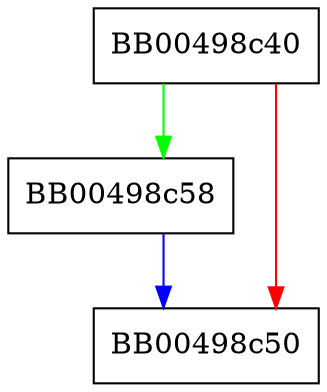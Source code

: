 digraph ssl_session_calculate_timeout {
  node [shape="box"];
  graph [splines=ortho];
  BB00498c40 -> BB00498c58 [color="green"];
  BB00498c40 -> BB00498c50 [color="red"];
  BB00498c58 -> BB00498c50 [color="blue"];
}